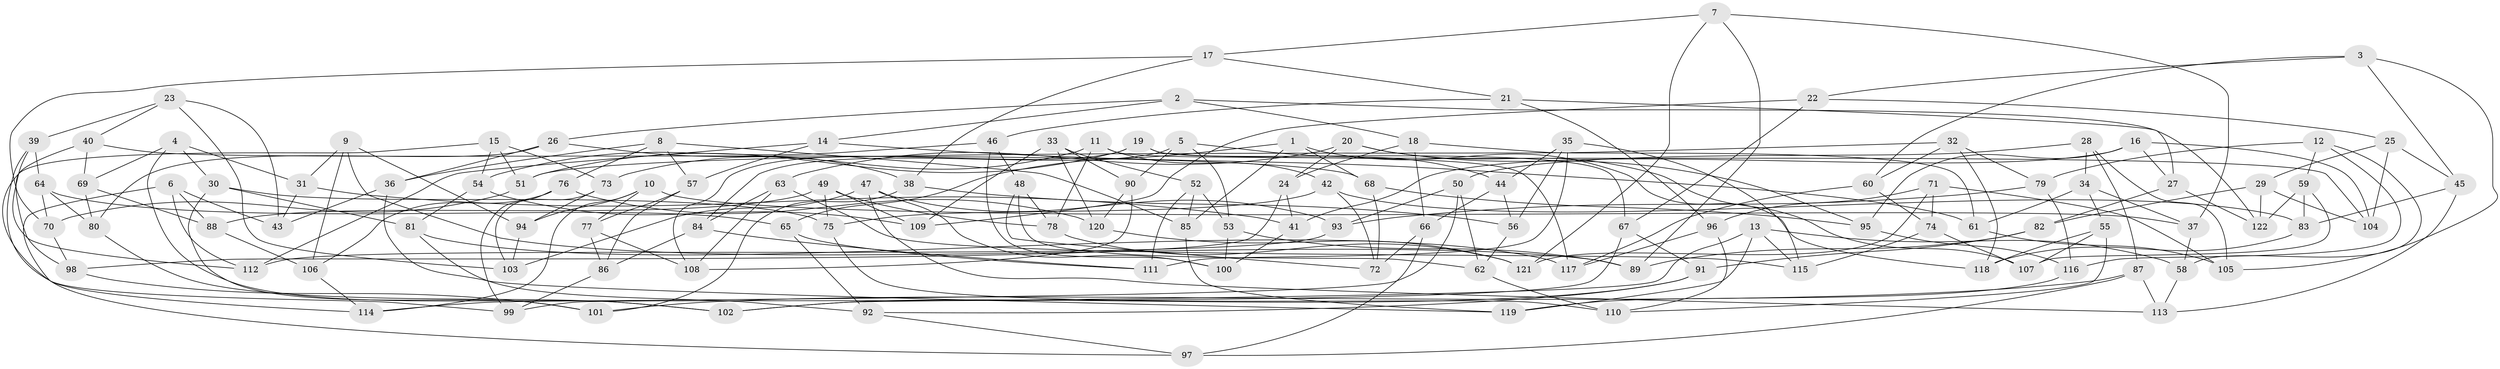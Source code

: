 // Generated by graph-tools (version 1.1) at 2025/50/03/09/25 03:50:53]
// undirected, 122 vertices, 244 edges
graph export_dot {
graph [start="1"]
  node [color=gray90,style=filled];
  1;
  2;
  3;
  4;
  5;
  6;
  7;
  8;
  9;
  10;
  11;
  12;
  13;
  14;
  15;
  16;
  17;
  18;
  19;
  20;
  21;
  22;
  23;
  24;
  25;
  26;
  27;
  28;
  29;
  30;
  31;
  32;
  33;
  34;
  35;
  36;
  37;
  38;
  39;
  40;
  41;
  42;
  43;
  44;
  45;
  46;
  47;
  48;
  49;
  50;
  51;
  52;
  53;
  54;
  55;
  56;
  57;
  58;
  59;
  60;
  61;
  62;
  63;
  64;
  65;
  66;
  67;
  68;
  69;
  70;
  71;
  72;
  73;
  74;
  75;
  76;
  77;
  78;
  79;
  80;
  81;
  82;
  83;
  84;
  85;
  86;
  87;
  88;
  89;
  90;
  91;
  92;
  93;
  94;
  95;
  96;
  97;
  98;
  99;
  100;
  101;
  102;
  103;
  104;
  105;
  106;
  107;
  108;
  109;
  110;
  111;
  112;
  113;
  114;
  115;
  116;
  117;
  118;
  119;
  120;
  121;
  122;
  1 -- 118;
  1 -- 65;
  1 -- 68;
  1 -- 85;
  2 -- 122;
  2 -- 14;
  2 -- 18;
  2 -- 26;
  3 -- 105;
  3 -- 45;
  3 -- 60;
  3 -- 22;
  4 -- 31;
  4 -- 30;
  4 -- 69;
  4 -- 102;
  5 -- 90;
  5 -- 44;
  5 -- 53;
  5 -- 84;
  6 -- 112;
  6 -- 88;
  6 -- 43;
  6 -- 97;
  7 -- 89;
  7 -- 37;
  7 -- 121;
  7 -- 17;
  8 -- 57;
  8 -- 76;
  8 -- 36;
  8 -- 85;
  9 -- 106;
  9 -- 31;
  9 -- 89;
  9 -- 94;
  10 -- 37;
  10 -- 77;
  10 -- 114;
  10 -- 94;
  11 -- 42;
  11 -- 73;
  11 -- 117;
  11 -- 78;
  12 -- 59;
  12 -- 79;
  12 -- 58;
  12 -- 116;
  13 -- 58;
  13 -- 115;
  13 -- 119;
  13 -- 102;
  14 -- 61;
  14 -- 57;
  14 -- 112;
  15 -- 114;
  15 -- 73;
  15 -- 51;
  15 -- 54;
  16 -- 95;
  16 -- 104;
  16 -- 41;
  16 -- 27;
  17 -- 38;
  17 -- 70;
  17 -- 21;
  18 -- 24;
  18 -- 61;
  18 -- 66;
  19 -- 104;
  19 -- 108;
  19 -- 51;
  19 -- 67;
  20 -- 24;
  20 -- 95;
  20 -- 107;
  20 -- 63;
  21 -- 27;
  21 -- 46;
  21 -- 96;
  22 -- 109;
  22 -- 25;
  22 -- 67;
  23 -- 40;
  23 -- 103;
  23 -- 39;
  23 -- 43;
  24 -- 41;
  24 -- 98;
  25 -- 45;
  25 -- 29;
  25 -- 104;
  26 -- 38;
  26 -- 36;
  26 -- 80;
  27 -- 82;
  27 -- 122;
  28 -- 105;
  28 -- 50;
  28 -- 34;
  28 -- 87;
  29 -- 104;
  29 -- 122;
  29 -- 82;
  30 -- 101;
  30 -- 81;
  30 -- 75;
  31 -- 43;
  31 -- 41;
  32 -- 51;
  32 -- 118;
  32 -- 79;
  32 -- 60;
  33 -- 109;
  33 -- 52;
  33 -- 120;
  33 -- 90;
  34 -- 55;
  34 -- 37;
  34 -- 61;
  35 -- 111;
  35 -- 115;
  35 -- 44;
  35 -- 56;
  36 -- 119;
  36 -- 43;
  37 -- 58;
  38 -- 56;
  38 -- 101;
  39 -- 99;
  39 -- 64;
  39 -- 112;
  40 -- 69;
  40 -- 68;
  40 -- 98;
  41 -- 100;
  42 -- 72;
  42 -- 75;
  42 -- 83;
  44 -- 56;
  44 -- 66;
  45 -- 83;
  45 -- 113;
  46 -- 100;
  46 -- 54;
  46 -- 48;
  47 -- 100;
  47 -- 113;
  47 -- 103;
  47 -- 93;
  48 -- 62;
  48 -- 72;
  48 -- 78;
  49 -- 88;
  49 -- 75;
  49 -- 78;
  49 -- 109;
  50 -- 93;
  50 -- 62;
  50 -- 114;
  51 -- 70;
  52 -- 85;
  52 -- 111;
  52 -- 53;
  53 -- 89;
  53 -- 100;
  54 -- 81;
  54 -- 109;
  55 -- 110;
  55 -- 107;
  55 -- 118;
  56 -- 62;
  57 -- 86;
  57 -- 77;
  58 -- 113;
  59 -- 122;
  59 -- 107;
  59 -- 83;
  60 -- 74;
  60 -- 117;
  61 -- 105;
  62 -- 110;
  63 -- 108;
  63 -- 84;
  63 -- 115;
  64 -- 70;
  64 -- 80;
  64 -- 65;
  65 -- 111;
  65 -- 92;
  66 -- 72;
  66 -- 97;
  67 -- 91;
  67 -- 99;
  68 -- 95;
  68 -- 72;
  69 -- 88;
  69 -- 80;
  70 -- 98;
  71 -- 96;
  71 -- 74;
  71 -- 121;
  71 -- 105;
  73 -- 103;
  73 -- 94;
  74 -- 115;
  74 -- 107;
  75 -- 110;
  76 -- 106;
  76 -- 120;
  76 -- 99;
  77 -- 108;
  77 -- 86;
  78 -- 121;
  79 -- 116;
  79 -- 93;
  80 -- 102;
  81 -- 92;
  81 -- 117;
  82 -- 91;
  82 -- 89;
  83 -- 118;
  84 -- 86;
  84 -- 111;
  85 -- 119;
  86 -- 99;
  87 -- 113;
  87 -- 97;
  87 -- 101;
  88 -- 106;
  90 -- 108;
  90 -- 120;
  91 -- 92;
  91 -- 102;
  92 -- 97;
  93 -- 112;
  94 -- 103;
  95 -- 116;
  96 -- 110;
  96 -- 117;
  98 -- 101;
  106 -- 114;
  116 -- 119;
  120 -- 121;
}

